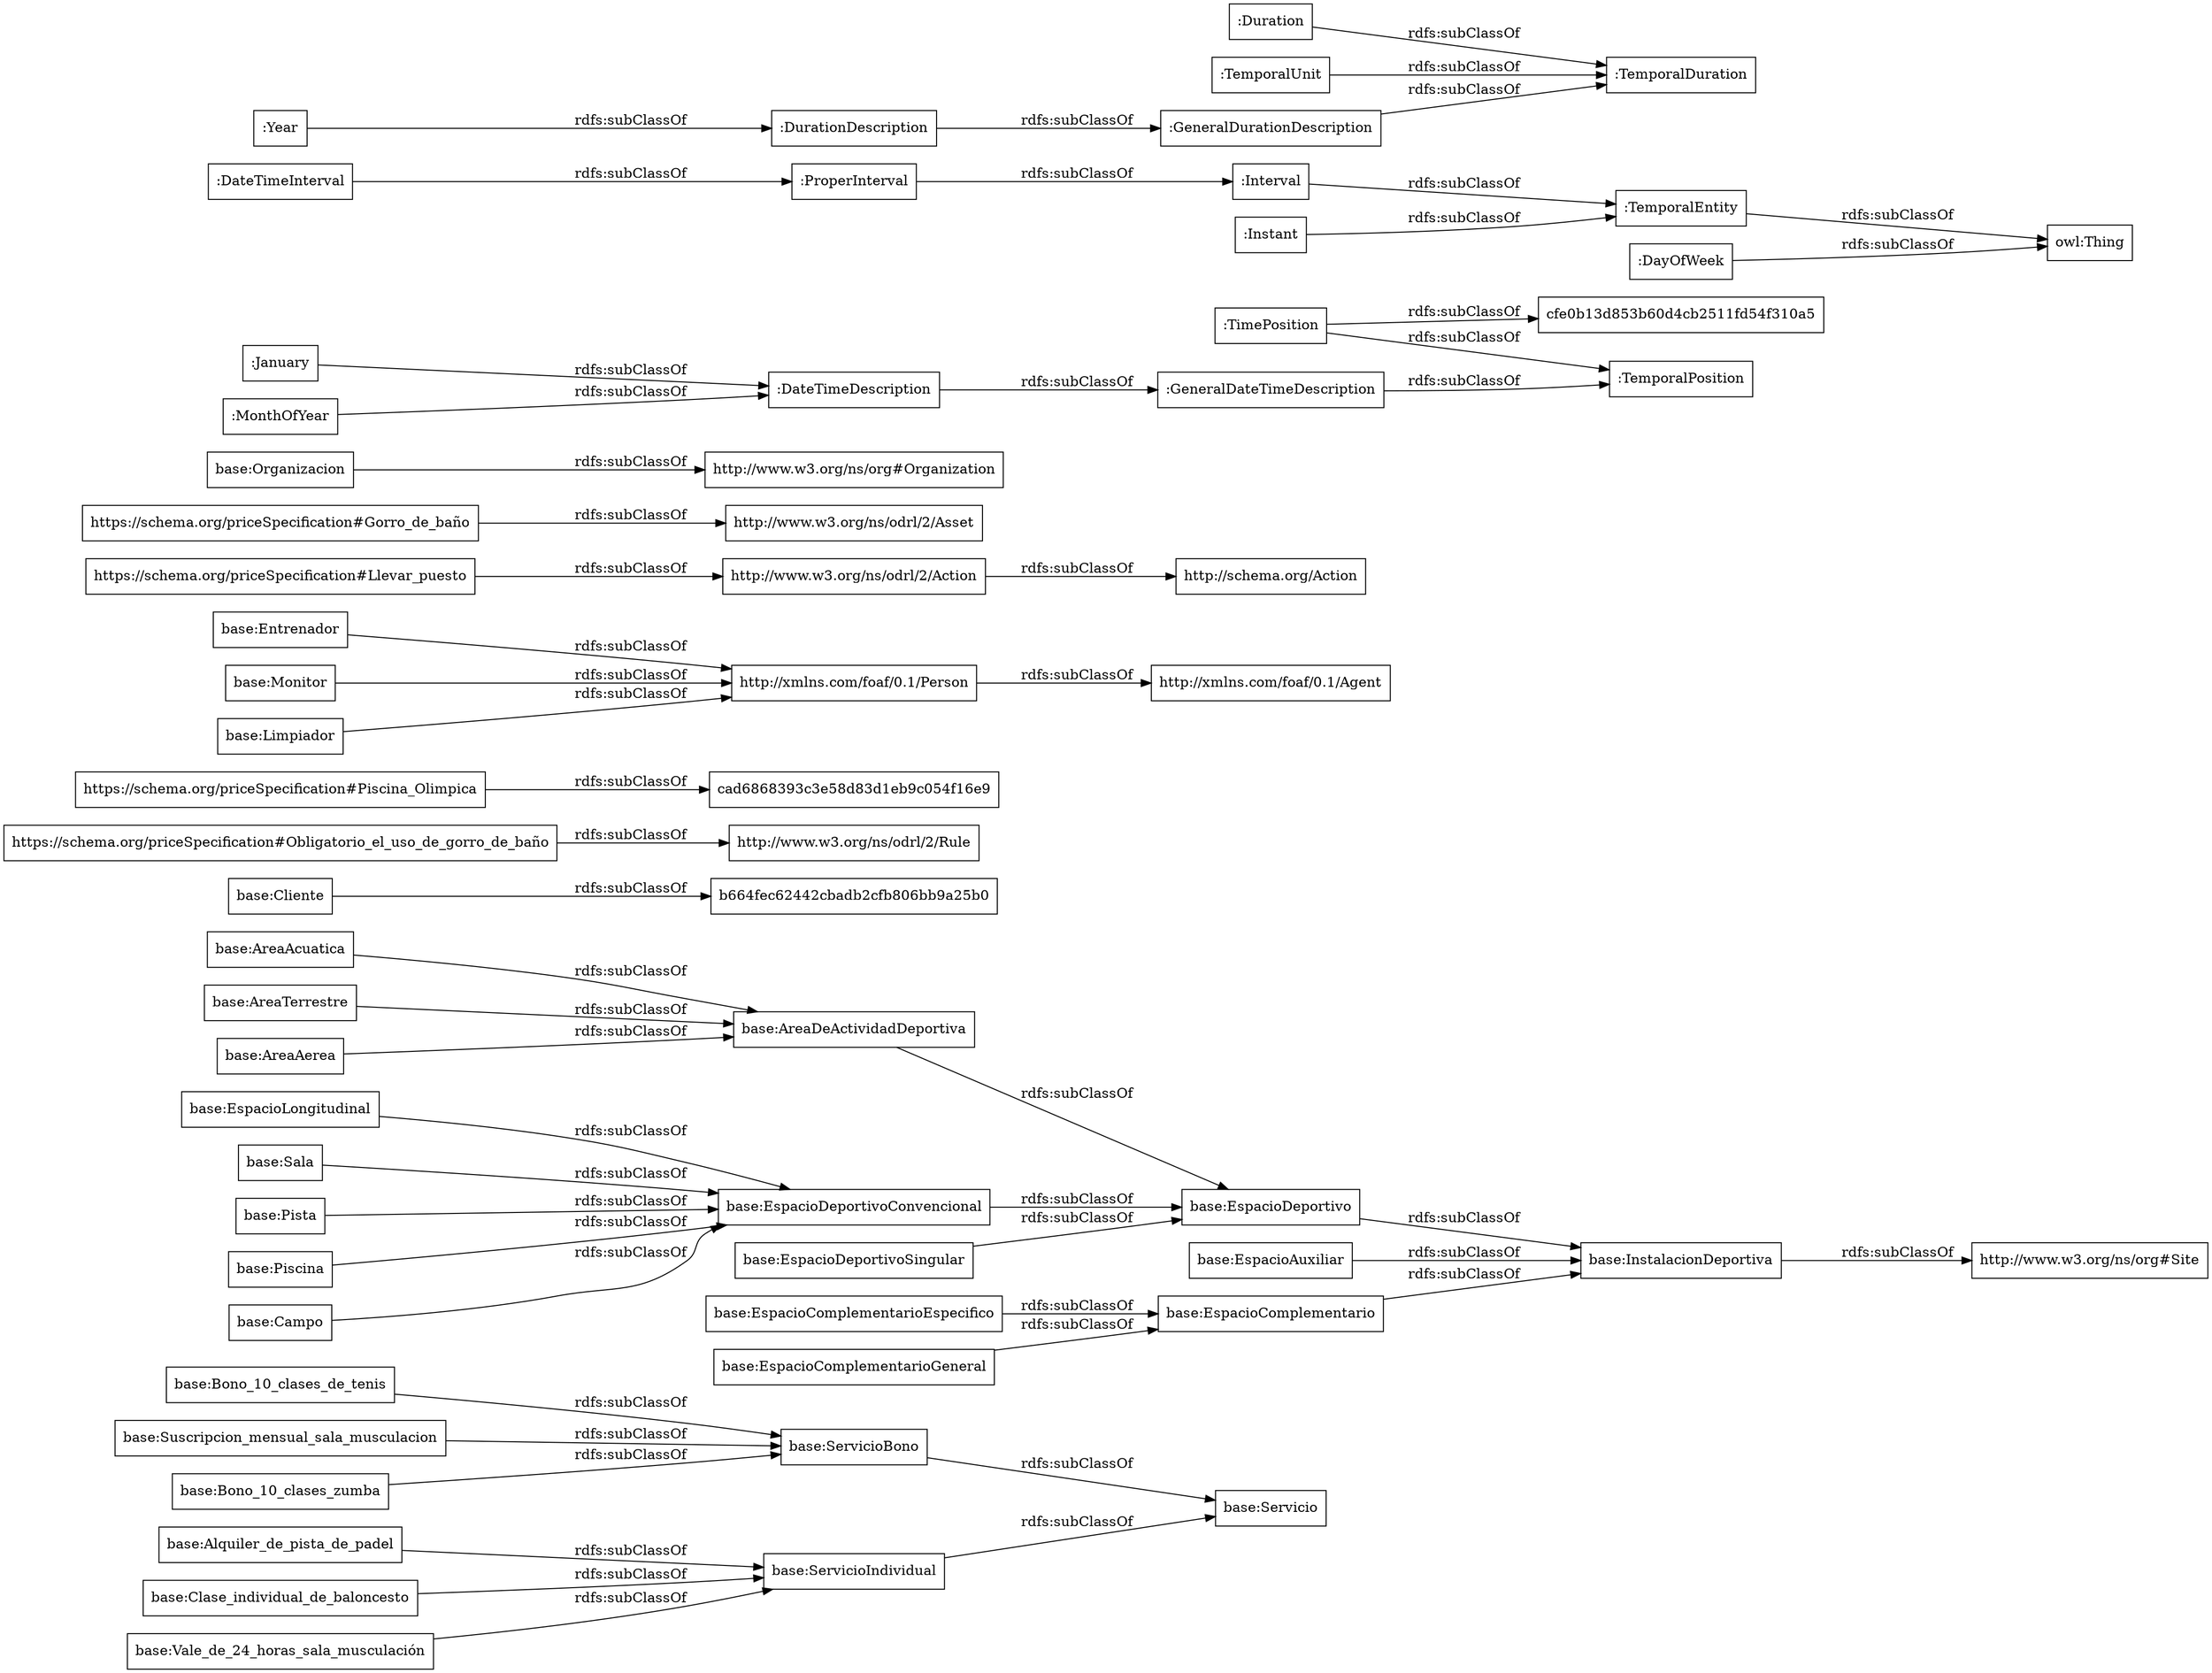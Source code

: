 digraph ar2dtool_diagram { 
rankdir=LR;
size="1000"
node [shape = rectangle, color="black"]; "base:Alquiler_de_pista_de_padel" "base:EspacioComplementarioEspecifico" "base:Vale_de_24_horas_sala_musculación" "base:EspacioDeportivoSingular" "base:EspacioComplementario" "base:Bono_10_clases_de_tenis" "base:AreaAerea" "base:Servicio" "b664fec62442cbadb2cfb806bb9a25b0" "http://www.w3.org/ns/odrl/2/Rule" "https://schema.org/priceSpecification#Piscina_Olimpica" "base:Entrenador" "http://schema.org/Action" "http://xmlns.com/foaf/0.1/Person" "base:Suscripcion_mensual_sala_musculacion" "base:Piscina" "base:EspacioAuxiliar" "http://www.w3.org/ns/odrl/2/Asset" "base:AreaDeActividadDeportiva" "cad6868393c3e58d83d1eb9c054f16e9" "base:EspacioComplementarioGeneral" "http://www.w3.org/ns/org#Organization" "base:Monitor" "base:Campo" "base:Limpiador" "base:EspacioLongitudinal" "http://xmlns.com/foaf/0.1/Agent" "http://www.w3.org/ns/odrl/2/Action" "base:AreaAcuatica" "base:Cliente" "base:Bono_10_clases_zumba" "base:Sala" "https://schema.org/priceSpecification#Llevar_puesto" "base:ServicioBono" "base:InstalacionDeportiva" "base:Organizacion" "https://schema.org/priceSpecification#Obligatorio_el_uso_de_gorro_de_baño" "base:Clase_individual_de_baloncesto" "base:EspacioDeportivo" "http://www.w3.org/ns/org#Site" "base:Pista" "base:AreaTerrestre" "https://schema.org/priceSpecification#Gorro_de_baño" "base:ServicioIndividual" "base:EspacioDeportivoConvencional" ":GeneralDateTimeDescription" ":DateTimeInterval" ":DurationDescription" ":TemporalDuration" ":Duration" ":GeneralDurationDescription" ":January" ":ProperInterval" ":TimePosition" "cfe0b13d853b60d4cb2511fd54f310a5" ":TemporalPosition" ":Interval" ":TemporalEntity" ":Year" ":MonthOfYear" ":DateTimeDescription" ":TemporalUnit" ":Instant" ":DayOfWeek" ; /*classes style*/
	":DateTimeDescription" -> ":GeneralDateTimeDescription" [ label = "rdfs:subClassOf" ];
	"base:EspacioLongitudinal" -> "base:EspacioDeportivoConvencional" [ label = "rdfs:subClassOf" ];
	"base:Alquiler_de_pista_de_padel" -> "base:ServicioIndividual" [ label = "rdfs:subClassOf" ];
	"base:AreaAerea" -> "base:AreaDeActividadDeportiva" [ label = "rdfs:subClassOf" ];
	"base:Suscripcion_mensual_sala_musculacion" -> "base:ServicioBono" [ label = "rdfs:subClassOf" ];
	":Instant" -> ":TemporalEntity" [ label = "rdfs:subClassOf" ];
	"base:Piscina" -> "base:EspacioDeportivoConvencional" [ label = "rdfs:subClassOf" ];
	"base:EspacioAuxiliar" -> "base:InstalacionDeportiva" [ label = "rdfs:subClassOf" ];
	"https://schema.org/priceSpecification#Piscina_Olimpica" -> "cad6868393c3e58d83d1eb9c054f16e9" [ label = "rdfs:subClassOf" ];
	"base:Monitor" -> "http://xmlns.com/foaf/0.1/Person" [ label = "rdfs:subClassOf" ];
	"base:EspacioComplementarioGeneral" -> "base:EspacioComplementario" [ label = "rdfs:subClassOf" ];
	"base:Limpiador" -> "http://xmlns.com/foaf/0.1/Person" [ label = "rdfs:subClassOf" ];
	":ProperInterval" -> ":Interval" [ label = "rdfs:subClassOf" ];
	"base:Sala" -> "base:EspacioDeportivoConvencional" [ label = "rdfs:subClassOf" ];
	"base:EspacioComplementario" -> "base:InstalacionDeportiva" [ label = "rdfs:subClassOf" ];
	"base:ServicioBono" -> "base:Servicio" [ label = "rdfs:subClassOf" ];
	"base:Pista" -> "base:EspacioDeportivoConvencional" [ label = "rdfs:subClassOf" ];
	"base:Bono_10_clases_zumba" -> "base:ServicioBono" [ label = "rdfs:subClassOf" ];
	":MonthOfYear" -> ":DateTimeDescription" [ label = "rdfs:subClassOf" ];
	"base:Bono_10_clases_de_tenis" -> "base:ServicioBono" [ label = "rdfs:subClassOf" ];
	"base:Campo" -> "base:EspacioDeportivoConvencional" [ label = "rdfs:subClassOf" ];
	"base:EspacioDeportivoConvencional" -> "base:EspacioDeportivo" [ label = "rdfs:subClassOf" ];
	"base:EspacioDeportivoSingular" -> "base:EspacioDeportivo" [ label = "rdfs:subClassOf" ];
	":Duration" -> ":TemporalDuration" [ label = "rdfs:subClassOf" ];
	"base:EspacioComplementarioEspecifico" -> "base:EspacioComplementario" [ label = "rdfs:subClassOf" ];
	"https://schema.org/priceSpecification#Gorro_de_baño" -> "http://www.w3.org/ns/odrl/2/Asset" [ label = "rdfs:subClassOf" ];
	"https://schema.org/priceSpecification#Obligatorio_el_uso_de_gorro_de_baño" -> "http://www.w3.org/ns/odrl/2/Rule" [ label = "rdfs:subClassOf" ];
	"base:EspacioDeportivo" -> "base:InstalacionDeportiva" [ label = "rdfs:subClassOf" ];
	"base:AreaAcuatica" -> "base:AreaDeActividadDeportiva" [ label = "rdfs:subClassOf" ];
	":TimePosition" -> "cfe0b13d853b60d4cb2511fd54f310a5" [ label = "rdfs:subClassOf" ];
	":TimePosition" -> ":TemporalPosition" [ label = "rdfs:subClassOf" ];
	":TemporalEntity" -> "owl:Thing" [ label = "rdfs:subClassOf" ];
	":GeneralDurationDescription" -> ":TemporalDuration" [ label = "rdfs:subClassOf" ];
	"http://www.w3.org/ns/odrl/2/Action" -> "http://schema.org/Action" [ label = "rdfs:subClassOf" ];
	":DateTimeInterval" -> ":ProperInterval" [ label = "rdfs:subClassOf" ];
	"https://schema.org/priceSpecification#Llevar_puesto" -> "http://www.w3.org/ns/odrl/2/Action" [ label = "rdfs:subClassOf" ];
	"base:Entrenador" -> "http://xmlns.com/foaf/0.1/Person" [ label = "rdfs:subClassOf" ];
	"base:Vale_de_24_horas_sala_musculación" -> "base:ServicioIndividual" [ label = "rdfs:subClassOf" ];
	"base:InstalacionDeportiva" -> "http://www.w3.org/ns/org#Site" [ label = "rdfs:subClassOf" ];
	":Interval" -> ":TemporalEntity" [ label = "rdfs:subClassOf" ];
	"http://xmlns.com/foaf/0.1/Person" -> "http://xmlns.com/foaf/0.1/Agent" [ label = "rdfs:subClassOf" ];
	":GeneralDateTimeDescription" -> ":TemporalPosition" [ label = "rdfs:subClassOf" ];
	"base:Clase_individual_de_baloncesto" -> "base:ServicioIndividual" [ label = "rdfs:subClassOf" ];
	":January" -> ":DateTimeDescription" [ label = "rdfs:subClassOf" ];
	"base:Cliente" -> "b664fec62442cbadb2cfb806bb9a25b0" [ label = "rdfs:subClassOf" ];
	"base:ServicioIndividual" -> "base:Servicio" [ label = "rdfs:subClassOf" ];
	":DayOfWeek" -> "owl:Thing" [ label = "rdfs:subClassOf" ];
	"base:AreaDeActividadDeportiva" -> "base:EspacioDeportivo" [ label = "rdfs:subClassOf" ];
	"base:AreaTerrestre" -> "base:AreaDeActividadDeportiva" [ label = "rdfs:subClassOf" ];
	":Year" -> ":DurationDescription" [ label = "rdfs:subClassOf" ];
	"base:Organizacion" -> "http://www.w3.org/ns/org#Organization" [ label = "rdfs:subClassOf" ];
	":DurationDescription" -> ":GeneralDurationDescription" [ label = "rdfs:subClassOf" ];
	":TemporalUnit" -> ":TemporalDuration" [ label = "rdfs:subClassOf" ];

}
